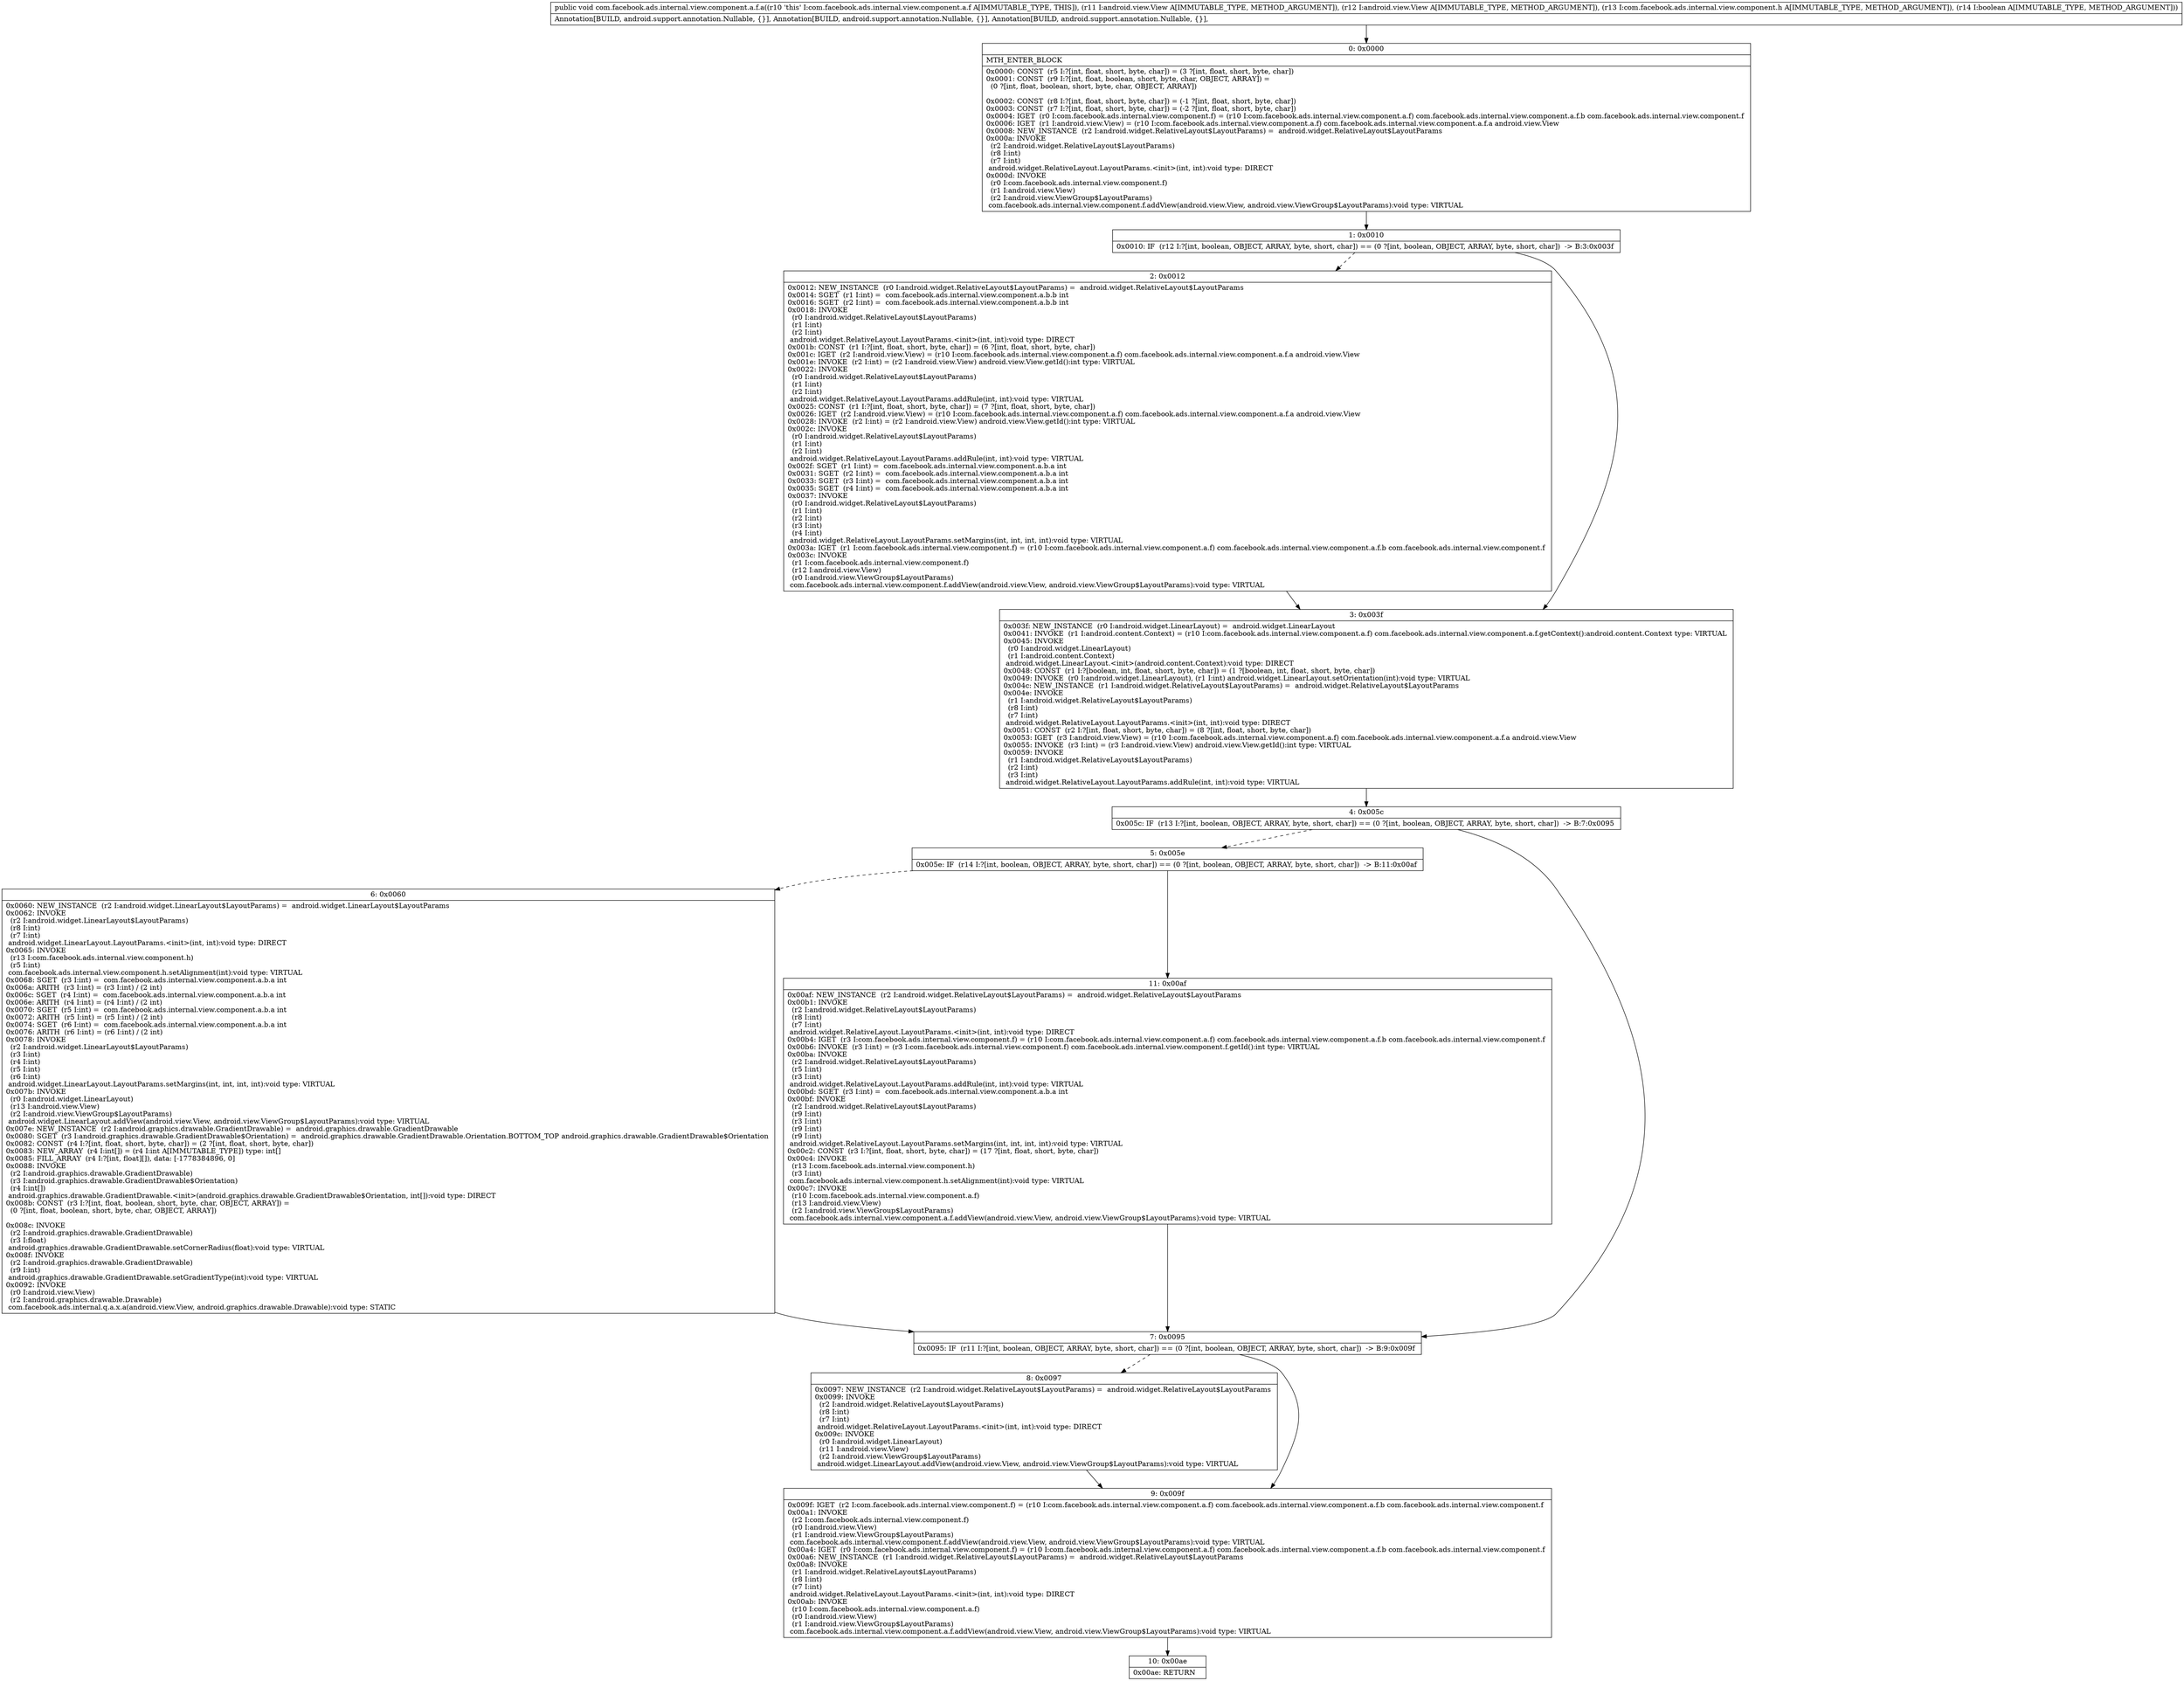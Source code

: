 digraph "CFG forcom.facebook.ads.internal.view.component.a.f.a(Landroid\/view\/View;Landroid\/view\/View;Lcom\/facebook\/ads\/internal\/view\/component\/h;Z)V" {
Node_0 [shape=record,label="{0\:\ 0x0000|MTH_ENTER_BLOCK\l|0x0000: CONST  (r5 I:?[int, float, short, byte, char]) = (3 ?[int, float, short, byte, char]) \l0x0001: CONST  (r9 I:?[int, float, boolean, short, byte, char, OBJECT, ARRAY]) = \l  (0 ?[int, float, boolean, short, byte, char, OBJECT, ARRAY])\l \l0x0002: CONST  (r8 I:?[int, float, short, byte, char]) = (\-1 ?[int, float, short, byte, char]) \l0x0003: CONST  (r7 I:?[int, float, short, byte, char]) = (\-2 ?[int, float, short, byte, char]) \l0x0004: IGET  (r0 I:com.facebook.ads.internal.view.component.f) = (r10 I:com.facebook.ads.internal.view.component.a.f) com.facebook.ads.internal.view.component.a.f.b com.facebook.ads.internal.view.component.f \l0x0006: IGET  (r1 I:android.view.View) = (r10 I:com.facebook.ads.internal.view.component.a.f) com.facebook.ads.internal.view.component.a.f.a android.view.View \l0x0008: NEW_INSTANCE  (r2 I:android.widget.RelativeLayout$LayoutParams) =  android.widget.RelativeLayout$LayoutParams \l0x000a: INVOKE  \l  (r2 I:android.widget.RelativeLayout$LayoutParams)\l  (r8 I:int)\l  (r7 I:int)\l android.widget.RelativeLayout.LayoutParams.\<init\>(int, int):void type: DIRECT \l0x000d: INVOKE  \l  (r0 I:com.facebook.ads.internal.view.component.f)\l  (r1 I:android.view.View)\l  (r2 I:android.view.ViewGroup$LayoutParams)\l com.facebook.ads.internal.view.component.f.addView(android.view.View, android.view.ViewGroup$LayoutParams):void type: VIRTUAL \l}"];
Node_1 [shape=record,label="{1\:\ 0x0010|0x0010: IF  (r12 I:?[int, boolean, OBJECT, ARRAY, byte, short, char]) == (0 ?[int, boolean, OBJECT, ARRAY, byte, short, char])  \-\> B:3:0x003f \l}"];
Node_2 [shape=record,label="{2\:\ 0x0012|0x0012: NEW_INSTANCE  (r0 I:android.widget.RelativeLayout$LayoutParams) =  android.widget.RelativeLayout$LayoutParams \l0x0014: SGET  (r1 I:int) =  com.facebook.ads.internal.view.component.a.b.b int \l0x0016: SGET  (r2 I:int) =  com.facebook.ads.internal.view.component.a.b.b int \l0x0018: INVOKE  \l  (r0 I:android.widget.RelativeLayout$LayoutParams)\l  (r1 I:int)\l  (r2 I:int)\l android.widget.RelativeLayout.LayoutParams.\<init\>(int, int):void type: DIRECT \l0x001b: CONST  (r1 I:?[int, float, short, byte, char]) = (6 ?[int, float, short, byte, char]) \l0x001c: IGET  (r2 I:android.view.View) = (r10 I:com.facebook.ads.internal.view.component.a.f) com.facebook.ads.internal.view.component.a.f.a android.view.View \l0x001e: INVOKE  (r2 I:int) = (r2 I:android.view.View) android.view.View.getId():int type: VIRTUAL \l0x0022: INVOKE  \l  (r0 I:android.widget.RelativeLayout$LayoutParams)\l  (r1 I:int)\l  (r2 I:int)\l android.widget.RelativeLayout.LayoutParams.addRule(int, int):void type: VIRTUAL \l0x0025: CONST  (r1 I:?[int, float, short, byte, char]) = (7 ?[int, float, short, byte, char]) \l0x0026: IGET  (r2 I:android.view.View) = (r10 I:com.facebook.ads.internal.view.component.a.f) com.facebook.ads.internal.view.component.a.f.a android.view.View \l0x0028: INVOKE  (r2 I:int) = (r2 I:android.view.View) android.view.View.getId():int type: VIRTUAL \l0x002c: INVOKE  \l  (r0 I:android.widget.RelativeLayout$LayoutParams)\l  (r1 I:int)\l  (r2 I:int)\l android.widget.RelativeLayout.LayoutParams.addRule(int, int):void type: VIRTUAL \l0x002f: SGET  (r1 I:int) =  com.facebook.ads.internal.view.component.a.b.a int \l0x0031: SGET  (r2 I:int) =  com.facebook.ads.internal.view.component.a.b.a int \l0x0033: SGET  (r3 I:int) =  com.facebook.ads.internal.view.component.a.b.a int \l0x0035: SGET  (r4 I:int) =  com.facebook.ads.internal.view.component.a.b.a int \l0x0037: INVOKE  \l  (r0 I:android.widget.RelativeLayout$LayoutParams)\l  (r1 I:int)\l  (r2 I:int)\l  (r3 I:int)\l  (r4 I:int)\l android.widget.RelativeLayout.LayoutParams.setMargins(int, int, int, int):void type: VIRTUAL \l0x003a: IGET  (r1 I:com.facebook.ads.internal.view.component.f) = (r10 I:com.facebook.ads.internal.view.component.a.f) com.facebook.ads.internal.view.component.a.f.b com.facebook.ads.internal.view.component.f \l0x003c: INVOKE  \l  (r1 I:com.facebook.ads.internal.view.component.f)\l  (r12 I:android.view.View)\l  (r0 I:android.view.ViewGroup$LayoutParams)\l com.facebook.ads.internal.view.component.f.addView(android.view.View, android.view.ViewGroup$LayoutParams):void type: VIRTUAL \l}"];
Node_3 [shape=record,label="{3\:\ 0x003f|0x003f: NEW_INSTANCE  (r0 I:android.widget.LinearLayout) =  android.widget.LinearLayout \l0x0041: INVOKE  (r1 I:android.content.Context) = (r10 I:com.facebook.ads.internal.view.component.a.f) com.facebook.ads.internal.view.component.a.f.getContext():android.content.Context type: VIRTUAL \l0x0045: INVOKE  \l  (r0 I:android.widget.LinearLayout)\l  (r1 I:android.content.Context)\l android.widget.LinearLayout.\<init\>(android.content.Context):void type: DIRECT \l0x0048: CONST  (r1 I:?[boolean, int, float, short, byte, char]) = (1 ?[boolean, int, float, short, byte, char]) \l0x0049: INVOKE  (r0 I:android.widget.LinearLayout), (r1 I:int) android.widget.LinearLayout.setOrientation(int):void type: VIRTUAL \l0x004c: NEW_INSTANCE  (r1 I:android.widget.RelativeLayout$LayoutParams) =  android.widget.RelativeLayout$LayoutParams \l0x004e: INVOKE  \l  (r1 I:android.widget.RelativeLayout$LayoutParams)\l  (r8 I:int)\l  (r7 I:int)\l android.widget.RelativeLayout.LayoutParams.\<init\>(int, int):void type: DIRECT \l0x0051: CONST  (r2 I:?[int, float, short, byte, char]) = (8 ?[int, float, short, byte, char]) \l0x0053: IGET  (r3 I:android.view.View) = (r10 I:com.facebook.ads.internal.view.component.a.f) com.facebook.ads.internal.view.component.a.f.a android.view.View \l0x0055: INVOKE  (r3 I:int) = (r3 I:android.view.View) android.view.View.getId():int type: VIRTUAL \l0x0059: INVOKE  \l  (r1 I:android.widget.RelativeLayout$LayoutParams)\l  (r2 I:int)\l  (r3 I:int)\l android.widget.RelativeLayout.LayoutParams.addRule(int, int):void type: VIRTUAL \l}"];
Node_4 [shape=record,label="{4\:\ 0x005c|0x005c: IF  (r13 I:?[int, boolean, OBJECT, ARRAY, byte, short, char]) == (0 ?[int, boolean, OBJECT, ARRAY, byte, short, char])  \-\> B:7:0x0095 \l}"];
Node_5 [shape=record,label="{5\:\ 0x005e|0x005e: IF  (r14 I:?[int, boolean, OBJECT, ARRAY, byte, short, char]) == (0 ?[int, boolean, OBJECT, ARRAY, byte, short, char])  \-\> B:11:0x00af \l}"];
Node_6 [shape=record,label="{6\:\ 0x0060|0x0060: NEW_INSTANCE  (r2 I:android.widget.LinearLayout$LayoutParams) =  android.widget.LinearLayout$LayoutParams \l0x0062: INVOKE  \l  (r2 I:android.widget.LinearLayout$LayoutParams)\l  (r8 I:int)\l  (r7 I:int)\l android.widget.LinearLayout.LayoutParams.\<init\>(int, int):void type: DIRECT \l0x0065: INVOKE  \l  (r13 I:com.facebook.ads.internal.view.component.h)\l  (r5 I:int)\l com.facebook.ads.internal.view.component.h.setAlignment(int):void type: VIRTUAL \l0x0068: SGET  (r3 I:int) =  com.facebook.ads.internal.view.component.a.b.a int \l0x006a: ARITH  (r3 I:int) = (r3 I:int) \/ (2 int) \l0x006c: SGET  (r4 I:int) =  com.facebook.ads.internal.view.component.a.b.a int \l0x006e: ARITH  (r4 I:int) = (r4 I:int) \/ (2 int) \l0x0070: SGET  (r5 I:int) =  com.facebook.ads.internal.view.component.a.b.a int \l0x0072: ARITH  (r5 I:int) = (r5 I:int) \/ (2 int) \l0x0074: SGET  (r6 I:int) =  com.facebook.ads.internal.view.component.a.b.a int \l0x0076: ARITH  (r6 I:int) = (r6 I:int) \/ (2 int) \l0x0078: INVOKE  \l  (r2 I:android.widget.LinearLayout$LayoutParams)\l  (r3 I:int)\l  (r4 I:int)\l  (r5 I:int)\l  (r6 I:int)\l android.widget.LinearLayout.LayoutParams.setMargins(int, int, int, int):void type: VIRTUAL \l0x007b: INVOKE  \l  (r0 I:android.widget.LinearLayout)\l  (r13 I:android.view.View)\l  (r2 I:android.view.ViewGroup$LayoutParams)\l android.widget.LinearLayout.addView(android.view.View, android.view.ViewGroup$LayoutParams):void type: VIRTUAL \l0x007e: NEW_INSTANCE  (r2 I:android.graphics.drawable.GradientDrawable) =  android.graphics.drawable.GradientDrawable \l0x0080: SGET  (r3 I:android.graphics.drawable.GradientDrawable$Orientation) =  android.graphics.drawable.GradientDrawable.Orientation.BOTTOM_TOP android.graphics.drawable.GradientDrawable$Orientation \l0x0082: CONST  (r4 I:?[int, float, short, byte, char]) = (2 ?[int, float, short, byte, char]) \l0x0083: NEW_ARRAY  (r4 I:int[]) = (r4 I:int A[IMMUTABLE_TYPE]) type: int[] \l0x0085: FILL_ARRAY  (r4 I:?[int, float][]), data: [\-1778384896, 0] \l0x0088: INVOKE  \l  (r2 I:android.graphics.drawable.GradientDrawable)\l  (r3 I:android.graphics.drawable.GradientDrawable$Orientation)\l  (r4 I:int[])\l android.graphics.drawable.GradientDrawable.\<init\>(android.graphics.drawable.GradientDrawable$Orientation, int[]):void type: DIRECT \l0x008b: CONST  (r3 I:?[int, float, boolean, short, byte, char, OBJECT, ARRAY]) = \l  (0 ?[int, float, boolean, short, byte, char, OBJECT, ARRAY])\l \l0x008c: INVOKE  \l  (r2 I:android.graphics.drawable.GradientDrawable)\l  (r3 I:float)\l android.graphics.drawable.GradientDrawable.setCornerRadius(float):void type: VIRTUAL \l0x008f: INVOKE  \l  (r2 I:android.graphics.drawable.GradientDrawable)\l  (r9 I:int)\l android.graphics.drawable.GradientDrawable.setGradientType(int):void type: VIRTUAL \l0x0092: INVOKE  \l  (r0 I:android.view.View)\l  (r2 I:android.graphics.drawable.Drawable)\l com.facebook.ads.internal.q.a.x.a(android.view.View, android.graphics.drawable.Drawable):void type: STATIC \l}"];
Node_7 [shape=record,label="{7\:\ 0x0095|0x0095: IF  (r11 I:?[int, boolean, OBJECT, ARRAY, byte, short, char]) == (0 ?[int, boolean, OBJECT, ARRAY, byte, short, char])  \-\> B:9:0x009f \l}"];
Node_8 [shape=record,label="{8\:\ 0x0097|0x0097: NEW_INSTANCE  (r2 I:android.widget.RelativeLayout$LayoutParams) =  android.widget.RelativeLayout$LayoutParams \l0x0099: INVOKE  \l  (r2 I:android.widget.RelativeLayout$LayoutParams)\l  (r8 I:int)\l  (r7 I:int)\l android.widget.RelativeLayout.LayoutParams.\<init\>(int, int):void type: DIRECT \l0x009c: INVOKE  \l  (r0 I:android.widget.LinearLayout)\l  (r11 I:android.view.View)\l  (r2 I:android.view.ViewGroup$LayoutParams)\l android.widget.LinearLayout.addView(android.view.View, android.view.ViewGroup$LayoutParams):void type: VIRTUAL \l}"];
Node_9 [shape=record,label="{9\:\ 0x009f|0x009f: IGET  (r2 I:com.facebook.ads.internal.view.component.f) = (r10 I:com.facebook.ads.internal.view.component.a.f) com.facebook.ads.internal.view.component.a.f.b com.facebook.ads.internal.view.component.f \l0x00a1: INVOKE  \l  (r2 I:com.facebook.ads.internal.view.component.f)\l  (r0 I:android.view.View)\l  (r1 I:android.view.ViewGroup$LayoutParams)\l com.facebook.ads.internal.view.component.f.addView(android.view.View, android.view.ViewGroup$LayoutParams):void type: VIRTUAL \l0x00a4: IGET  (r0 I:com.facebook.ads.internal.view.component.f) = (r10 I:com.facebook.ads.internal.view.component.a.f) com.facebook.ads.internal.view.component.a.f.b com.facebook.ads.internal.view.component.f \l0x00a6: NEW_INSTANCE  (r1 I:android.widget.RelativeLayout$LayoutParams) =  android.widget.RelativeLayout$LayoutParams \l0x00a8: INVOKE  \l  (r1 I:android.widget.RelativeLayout$LayoutParams)\l  (r8 I:int)\l  (r7 I:int)\l android.widget.RelativeLayout.LayoutParams.\<init\>(int, int):void type: DIRECT \l0x00ab: INVOKE  \l  (r10 I:com.facebook.ads.internal.view.component.a.f)\l  (r0 I:android.view.View)\l  (r1 I:android.view.ViewGroup$LayoutParams)\l com.facebook.ads.internal.view.component.a.f.addView(android.view.View, android.view.ViewGroup$LayoutParams):void type: VIRTUAL \l}"];
Node_10 [shape=record,label="{10\:\ 0x00ae|0x00ae: RETURN   \l}"];
Node_11 [shape=record,label="{11\:\ 0x00af|0x00af: NEW_INSTANCE  (r2 I:android.widget.RelativeLayout$LayoutParams) =  android.widget.RelativeLayout$LayoutParams \l0x00b1: INVOKE  \l  (r2 I:android.widget.RelativeLayout$LayoutParams)\l  (r8 I:int)\l  (r7 I:int)\l android.widget.RelativeLayout.LayoutParams.\<init\>(int, int):void type: DIRECT \l0x00b4: IGET  (r3 I:com.facebook.ads.internal.view.component.f) = (r10 I:com.facebook.ads.internal.view.component.a.f) com.facebook.ads.internal.view.component.a.f.b com.facebook.ads.internal.view.component.f \l0x00b6: INVOKE  (r3 I:int) = (r3 I:com.facebook.ads.internal.view.component.f) com.facebook.ads.internal.view.component.f.getId():int type: VIRTUAL \l0x00ba: INVOKE  \l  (r2 I:android.widget.RelativeLayout$LayoutParams)\l  (r5 I:int)\l  (r3 I:int)\l android.widget.RelativeLayout.LayoutParams.addRule(int, int):void type: VIRTUAL \l0x00bd: SGET  (r3 I:int) =  com.facebook.ads.internal.view.component.a.b.a int \l0x00bf: INVOKE  \l  (r2 I:android.widget.RelativeLayout$LayoutParams)\l  (r9 I:int)\l  (r3 I:int)\l  (r9 I:int)\l  (r9 I:int)\l android.widget.RelativeLayout.LayoutParams.setMargins(int, int, int, int):void type: VIRTUAL \l0x00c2: CONST  (r3 I:?[int, float, short, byte, char]) = (17 ?[int, float, short, byte, char]) \l0x00c4: INVOKE  \l  (r13 I:com.facebook.ads.internal.view.component.h)\l  (r3 I:int)\l com.facebook.ads.internal.view.component.h.setAlignment(int):void type: VIRTUAL \l0x00c7: INVOKE  \l  (r10 I:com.facebook.ads.internal.view.component.a.f)\l  (r13 I:android.view.View)\l  (r2 I:android.view.ViewGroup$LayoutParams)\l com.facebook.ads.internal.view.component.a.f.addView(android.view.View, android.view.ViewGroup$LayoutParams):void type: VIRTUAL \l}"];
MethodNode[shape=record,label="{public void com.facebook.ads.internal.view.component.a.f.a((r10 'this' I:com.facebook.ads.internal.view.component.a.f A[IMMUTABLE_TYPE, THIS]), (r11 I:android.view.View A[IMMUTABLE_TYPE, METHOD_ARGUMENT]), (r12 I:android.view.View A[IMMUTABLE_TYPE, METHOD_ARGUMENT]), (r13 I:com.facebook.ads.internal.view.component.h A[IMMUTABLE_TYPE, METHOD_ARGUMENT]), (r14 I:boolean A[IMMUTABLE_TYPE, METHOD_ARGUMENT]))  | Annotation[BUILD, android.support.annotation.Nullable, \{\}], Annotation[BUILD, android.support.annotation.Nullable, \{\}], Annotation[BUILD, android.support.annotation.Nullable, \{\}], \l}"];
MethodNode -> Node_0;
Node_0 -> Node_1;
Node_1 -> Node_2[style=dashed];
Node_1 -> Node_3;
Node_2 -> Node_3;
Node_3 -> Node_4;
Node_4 -> Node_5[style=dashed];
Node_4 -> Node_7;
Node_5 -> Node_6[style=dashed];
Node_5 -> Node_11;
Node_6 -> Node_7;
Node_7 -> Node_8[style=dashed];
Node_7 -> Node_9;
Node_8 -> Node_9;
Node_9 -> Node_10;
Node_11 -> Node_7;
}

